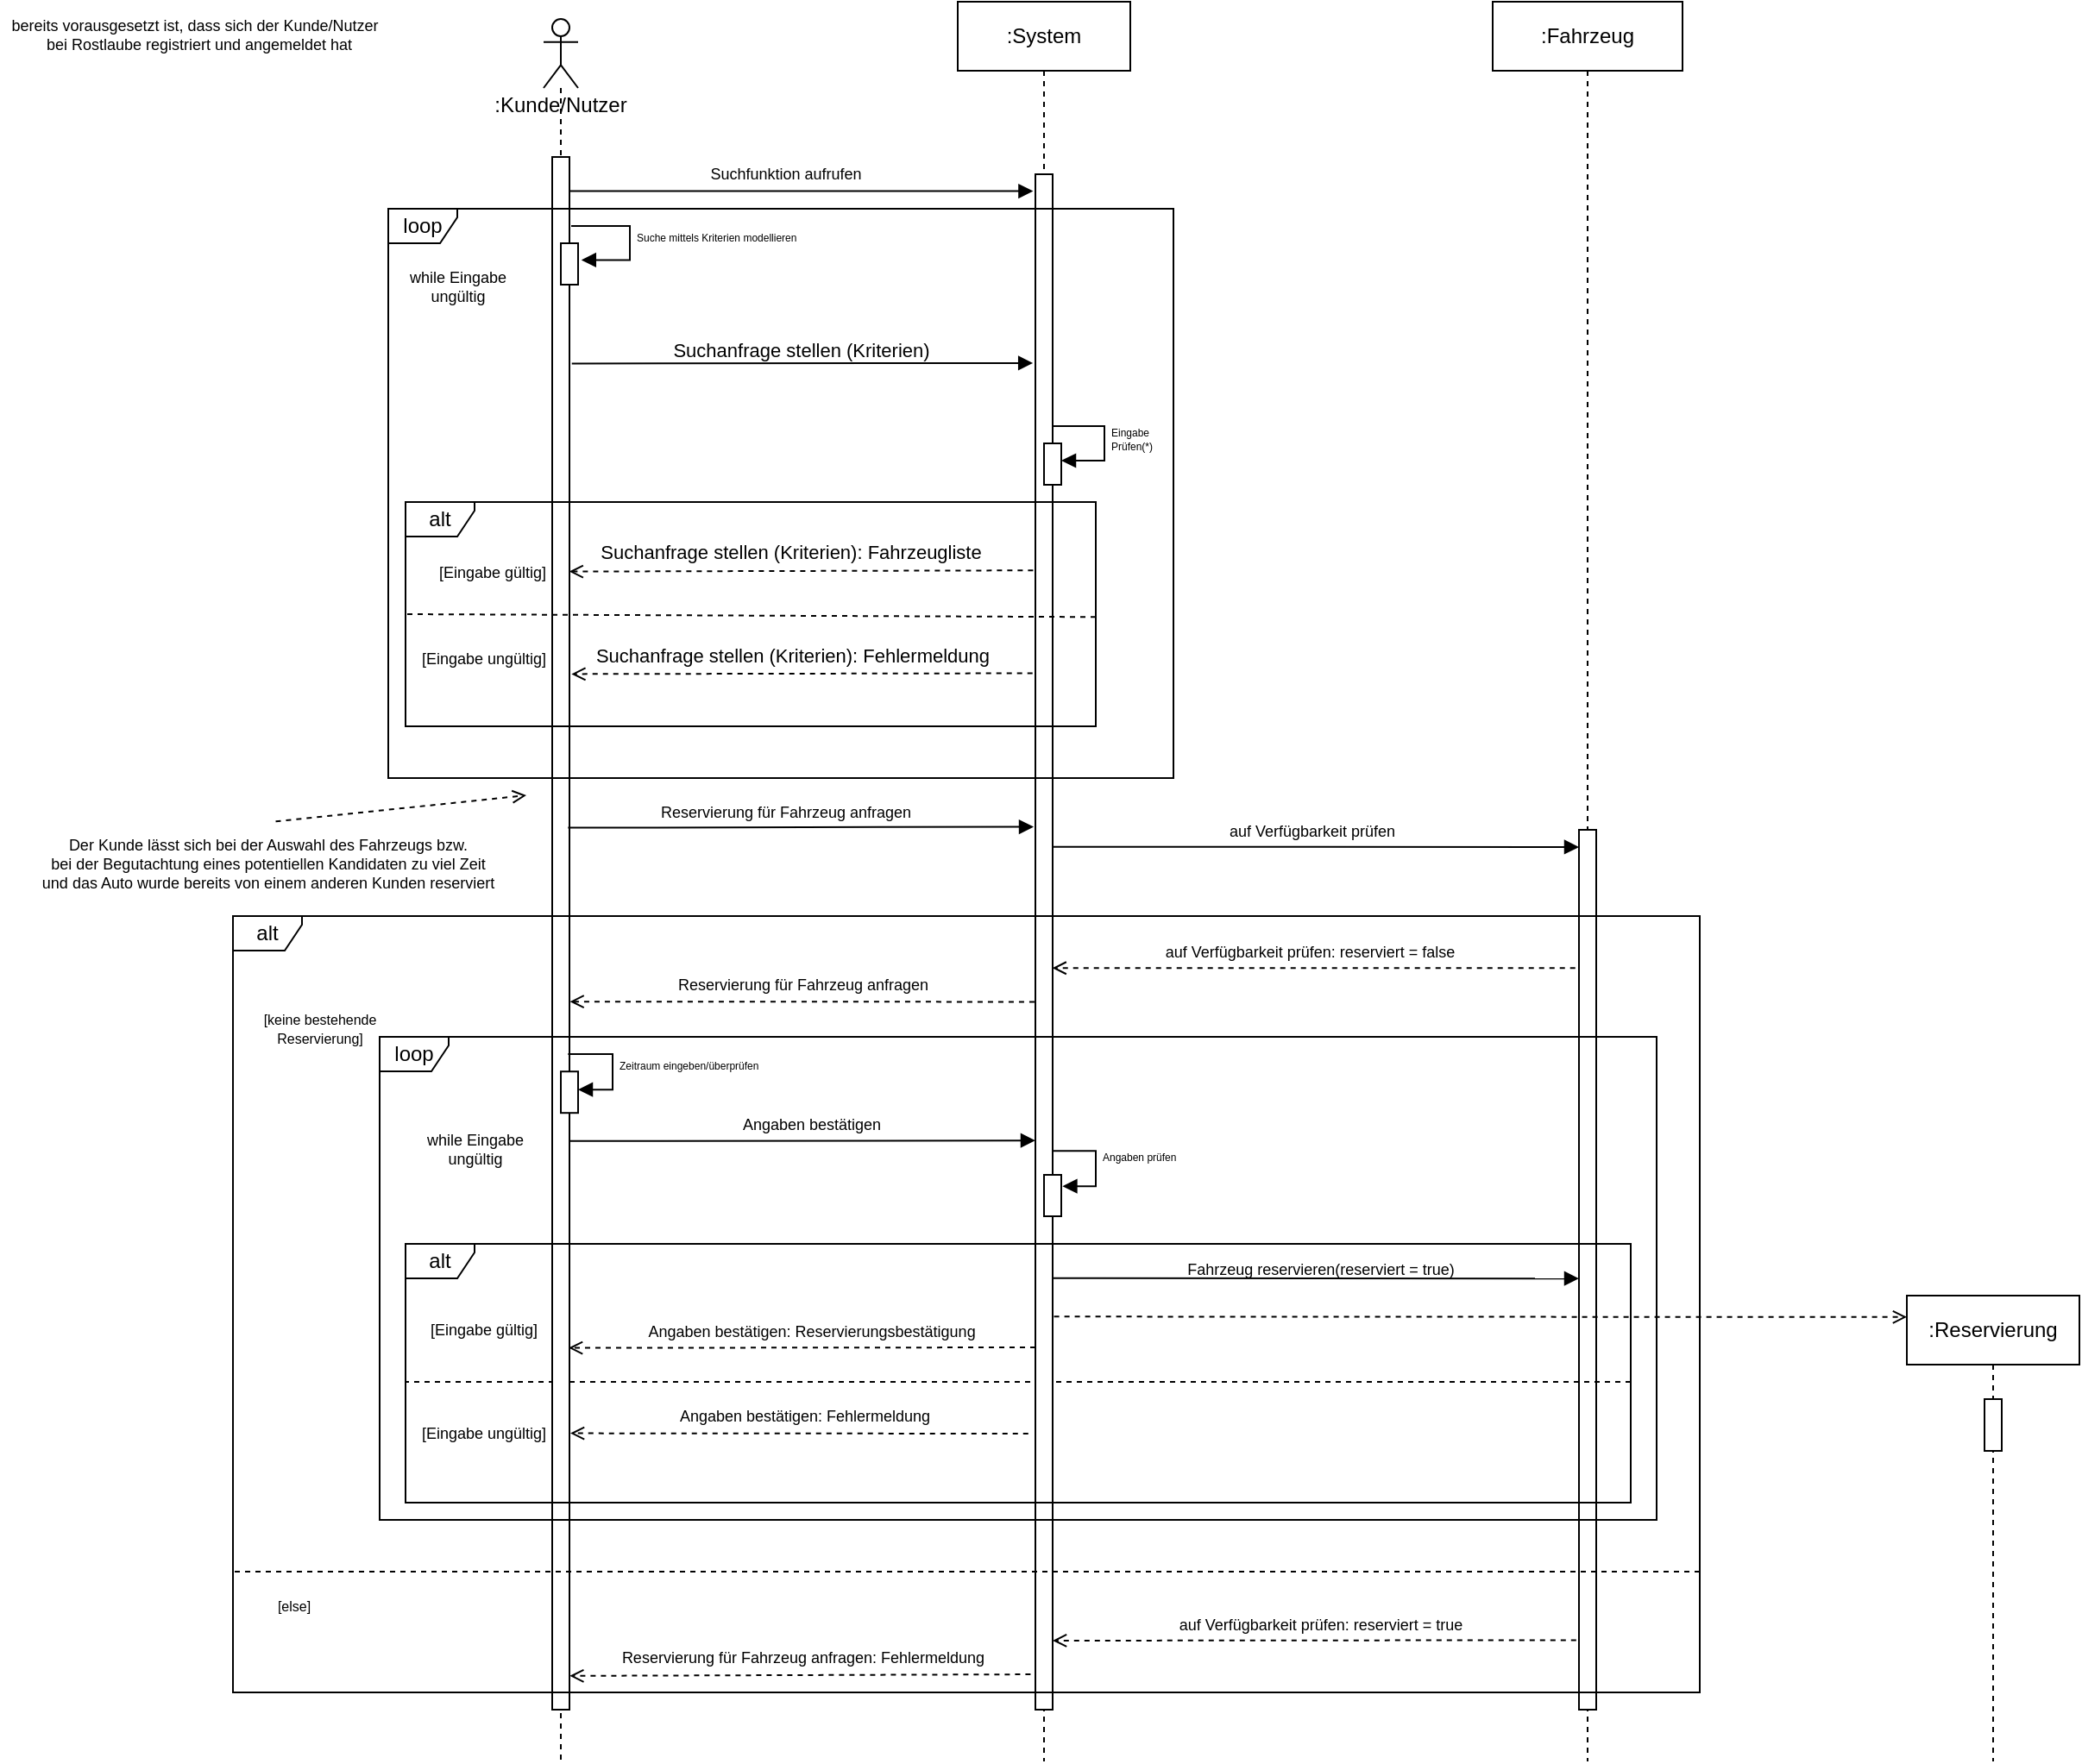 <mxfile>
    <diagram id="0IFXXbWP128ZJu1d8PQr" name="Page-1">
        <mxGraphModel dx="1175" dy="560" grid="1" gridSize="10" guides="1" tooltips="1" connect="1" arrows="1" fold="1" page="1" pageScale="1" pageWidth="850" pageHeight="1100" math="0" shadow="0">
            <root>
                <mxCell id="0"/>
                <mxCell id="1" parent="0"/>
                <mxCell id="77" value=":Fahrzeug" style="shape=umlLifeline;perimeter=lifelinePerimeter;whiteSpace=wrap;html=1;container=1;collapsible=0;recursiveResize=0;outlineConnect=0;" parent="1" vertex="1">
                    <mxGeometry x="880" y="10" width="110" height="1020" as="geometry"/>
                </mxCell>
                <mxCell id="79" value="" style="html=1;points=[];perimeter=orthogonalPerimeter;verticalAlign=bottom;" parent="77" vertex="1">
                    <mxGeometry x="50" y="480" width="10" height="510" as="geometry"/>
                </mxCell>
                <mxCell id="54" value="&lt;font style=&quot;font-size: 8px&quot;&gt;[keine bestehende &lt;br&gt;Reservierung]&lt;/font&gt;" style="text;html=1;align=center;verticalAlign=middle;resizable=0;points=[];autosize=1;strokeColor=none;fillColor=none;fontSize=9;" parent="77" vertex="1">
                    <mxGeometry x="-720" y="580" width="80" height="30" as="geometry"/>
                </mxCell>
                <mxCell id="114" value="" style="endArrow=none;dashed=1;html=1;fontSize=6;" parent="77" edge="1">
                    <mxGeometry width="50" height="50" relative="1" as="geometry">
                        <mxPoint x="80" y="800" as="sourcePoint"/>
                        <mxPoint x="-630" y="800" as="targetPoint"/>
                    </mxGeometry>
                </mxCell>
                <mxCell id="4" value=":Kunde/Nutzer&lt;br&gt;" style="shape=umlLifeline;participant=umlActor;perimeter=lifelinePerimeter;whiteSpace=wrap;html=1;container=1;collapsible=0;recursiveResize=0;verticalAlign=top;spacingTop=36;outlineConnect=0;size=40;" parent="1" vertex="1">
                    <mxGeometry x="330" y="20" width="20" height="1010" as="geometry"/>
                </mxCell>
                <mxCell id="5" value="" style="html=1;points=[];perimeter=orthogonalPerimeter;verticalAlign=bottom;" parent="4" vertex="1">
                    <mxGeometry x="5" y="80" width="10" height="900" as="geometry"/>
                </mxCell>
                <mxCell id="82" value="" style="html=1;points=[];perimeter=orthogonalPerimeter;verticalAlign=bottom;" parent="4" vertex="1">
                    <mxGeometry x="10" y="130" width="10" height="24" as="geometry"/>
                </mxCell>
                <mxCell id="58" value="&lt;div style=&quot;text-align: center&quot;&gt;Suche mittels Kriterien modellieren&lt;/div&gt;" style="edgeStyle=orthogonalEdgeStyle;html=1;align=left;spacingLeft=2;endArrow=block;rounded=0;entryX=1.189;entryY=0.404;fontSize=6;entryDx=0;entryDy=0;entryPerimeter=0;" parent="4" target="82" edge="1">
                    <mxGeometry relative="1" as="geometry">
                        <mxPoint x="16" y="120" as="sourcePoint"/>
                        <Array as="points">
                            <mxPoint x="16" y="120"/>
                            <mxPoint x="50" y="120"/>
                            <mxPoint x="50" y="140"/>
                        </Array>
                        <mxPoint x="25.0" y="140" as="targetPoint"/>
                    </mxGeometry>
                </mxCell>
                <mxCell id="95" value="" style="html=1;points=[];perimeter=orthogonalPerimeter;verticalAlign=bottom;" parent="4" vertex="1">
                    <mxGeometry x="10" y="610.1" width="10" height="24" as="geometry"/>
                </mxCell>
                <mxCell id="97" value="&lt;div style=&quot;text-align: center&quot;&gt;Zeitraum eingeben/überprüfen&lt;/div&gt;" style="edgeStyle=orthogonalEdgeStyle;html=1;align=left;spacingLeft=2;endArrow=block;rounded=0;entryX=1;entryY=0.437;fontSize=6;entryDx=0;entryDy=0;entryPerimeter=0;exitX=0.918;exitY=0.611;exitDx=0;exitDy=0;exitPerimeter=0;" parent="4" target="95" edge="1">
                    <mxGeometry relative="1" as="geometry">
                        <mxPoint x="14.18" y="600.0" as="sourcePoint"/>
                        <Array as="points">
                            <mxPoint x="40" y="600.1"/>
                            <mxPoint x="40" y="621.1"/>
                        </Array>
                        <mxPoint x="25.71" y="620.576" as="targetPoint"/>
                    </mxGeometry>
                </mxCell>
                <mxCell id="6" value=":System" style="shape=umlLifeline;perimeter=lifelinePerimeter;whiteSpace=wrap;html=1;container=1;collapsible=0;recursiveResize=0;outlineConnect=0;" parent="1" vertex="1">
                    <mxGeometry x="570" y="10" width="100" height="1020" as="geometry"/>
                </mxCell>
                <mxCell id="9" value="" style="html=1;points=[];perimeter=orthogonalPerimeter;verticalAlign=bottom;" parent="6" vertex="1">
                    <mxGeometry x="45" y="100" width="10" height="890" as="geometry"/>
                </mxCell>
                <mxCell id="7" style="edgeStyle=none;html=1;" parent="6" target="6" edge="1">
                    <mxGeometry relative="1" as="geometry">
                        <mxPoint x="49.5" y="170" as="sourcePoint"/>
                    </mxGeometry>
                </mxCell>
                <mxCell id="33" value="" style="html=1;points=[];perimeter=orthogonalPerimeter;verticalAlign=bottom;" parent="6" vertex="1">
                    <mxGeometry x="50" y="256" width="10" height="24" as="geometry"/>
                </mxCell>
                <mxCell id="34" value="&lt;font style=&quot;font-size: 6px&quot;&gt;&lt;span style=&quot;text-align: center&quot;&gt;Eingabe &lt;br&gt;Prüfen(*)&lt;/span&gt;&lt;/font&gt;" style="edgeStyle=orthogonalEdgeStyle;html=1;align=left;spacingLeft=2;endArrow=block;rounded=0;entryX=1;entryY=0;fontSize=6;" parent="6" edge="1">
                    <mxGeometry relative="1" as="geometry">
                        <mxPoint x="55" y="246" as="sourcePoint"/>
                        <Array as="points">
                            <mxPoint x="85" y="246"/>
                        </Array>
                        <mxPoint x="60" y="266" as="targetPoint"/>
                    </mxGeometry>
                </mxCell>
                <mxCell id="26" value="" style="endArrow=none;dashed=1;html=1;fontSize=6;exitX=1;exitY=0.422;exitDx=0;exitDy=0;exitPerimeter=0;" parent="6" edge="1">
                    <mxGeometry width="50" height="50" relative="1" as="geometry">
                        <mxPoint x="80" y="356.64" as="sourcePoint"/>
                        <mxPoint x="-320" y="355" as="targetPoint"/>
                    </mxGeometry>
                </mxCell>
                <mxCell id="101" value="" style="html=1;points=[];perimeter=orthogonalPerimeter;verticalAlign=bottom;" parent="6" vertex="1">
                    <mxGeometry x="50" y="680" width="10" height="24" as="geometry"/>
                </mxCell>
                <mxCell id="102" value="&lt;div style=&quot;text-align: center&quot;&gt;Angaben prüfen&lt;/div&gt;" style="edgeStyle=orthogonalEdgeStyle;html=1;align=left;spacingLeft=2;endArrow=block;rounded=0;entryX=1.189;entryY=0.404;fontSize=6;entryDx=0;entryDy=0;entryPerimeter=0;exitX=1.118;exitY=0.037;exitDx=0;exitDy=0;exitPerimeter=0;" parent="6" edge="1">
                    <mxGeometry x="-0.105" relative="1" as="geometry">
                        <mxPoint x="55.0" y="666.1" as="sourcePoint"/>
                        <Array as="points">
                            <mxPoint x="80" y="666"/>
                            <mxPoint x="80" y="687"/>
                        </Array>
                        <mxPoint x="60.71" y="686.576" as="targetPoint"/>
                        <mxPoint as="offset"/>
                    </mxGeometry>
                </mxCell>
                <mxCell id="98" value="" style="html=1;verticalAlign=bottom;endArrow=block;rounded=0;exitX=1.026;exitY=0.667;exitDx=0;exitDy=0;exitPerimeter=0;" parent="6" edge="1">
                    <mxGeometry x="-0.282" y="18" width="80" relative="1" as="geometry">
                        <mxPoint x="-224.74" y="660.4" as="sourcePoint"/>
                        <mxPoint x="45" y="660.1" as="targetPoint"/>
                        <mxPoint as="offset"/>
                    </mxGeometry>
                </mxCell>
                <mxCell id="108" value="[Eingabe gültig]" style="text;html=1;align=center;verticalAlign=middle;resizable=0;points=[];autosize=1;strokeColor=none;fillColor=none;fontSize=9;" parent="6" vertex="1">
                    <mxGeometry x="-315" y="760" width="80" height="20" as="geometry"/>
                </mxCell>
                <mxCell id="110" value="" style="endArrow=open;html=1;dashed=1;fontSize=9;endFill=0;entryX=1.051;entryY=0.822;entryDx=0;entryDy=0;entryPerimeter=0;" parent="6" target="5" edge="1">
                    <mxGeometry width="50" height="50" relative="1" as="geometry">
                        <mxPoint x="40.88" y="830" as="sourcePoint"/>
                        <mxPoint x="-219.12" y="830" as="targetPoint"/>
                    </mxGeometry>
                </mxCell>
                <mxCell id="111" value="&lt;font style=&quot;font-size: 9px&quot;&gt;Angaben bestätigen: Reservierungsbestätigung&lt;/font&gt;" style="text;html=1;align=center;verticalAlign=middle;resizable=0;points=[];autosize=1;strokeColor=none;fillColor=none;" parent="6" vertex="1">
                    <mxGeometry x="-190" y="760" width="210" height="20" as="geometry"/>
                </mxCell>
                <mxCell id="112" value="Angaben bestätigen: Fehlermeldung" style="text;html=1;align=center;verticalAlign=middle;resizable=0;points=[];autosize=1;strokeColor=none;fillColor=none;fontSize=9;" parent="6" vertex="1">
                    <mxGeometry x="-169.12" y="810" width="160" height="20" as="geometry"/>
                </mxCell>
                <mxCell id="121" value="while Eingabe&lt;br&gt;ungültig" style="text;html=1;align=center;verticalAlign=middle;resizable=0;points=[];autosize=1;strokeColor=none;fillColor=none;fontSize=9;" parent="6" vertex="1">
                    <mxGeometry x="-315" y="650" width="70" height="30" as="geometry"/>
                </mxCell>
                <mxCell id="109" value="" style="endArrow=open;html=1;dashed=1;fontSize=9;endFill=0;entryX=0.951;entryY=0.767;entryDx=0;entryDy=0;entryPerimeter=0;" parent="6" target="5" edge="1">
                    <mxGeometry width="50" height="50" relative="1" as="geometry">
                        <mxPoint x="45" y="780" as="sourcePoint"/>
                        <mxPoint x="-215" y="780" as="targetPoint"/>
                    </mxGeometry>
                </mxCell>
                <mxCell id="103" value="alt" style="shape=umlFrame;whiteSpace=wrap;html=1;width=40;height=20;" parent="6" vertex="1">
                    <mxGeometry x="-320" y="720" width="710" height="150" as="geometry"/>
                </mxCell>
                <mxCell id="120" value="loop" style="shape=umlFrame;whiteSpace=wrap;html=1;width=40;height=20;" parent="6" vertex="1">
                    <mxGeometry x="-335" y="600" width="740" height="280" as="geometry"/>
                </mxCell>
                <mxCell id="17" value="" style="html=1;verticalAlign=bottom;endArrow=block;rounded=0;exitX=0.918;exitY=0.432;exitDx=0;exitDy=0;exitPerimeter=0;entryX=-0.098;entryY=0.425;entryDx=0;entryDy=0;entryPerimeter=0;" parent="1" source="5" target="9" edge="1">
                    <mxGeometry x="-0.282" y="18" width="80" relative="1" as="geometry">
                        <mxPoint x="350" y="490" as="sourcePoint"/>
                        <mxPoint x="600" y="489" as="targetPoint"/>
                        <mxPoint as="offset"/>
                    </mxGeometry>
                </mxCell>
                <mxCell id="28" value="&lt;font style=&quot;font-size: 9px&quot;&gt;[Eingabe ungültig]&lt;/font&gt;" style="text;html=1;align=center;verticalAlign=middle;resizable=0;points=[];autosize=1;strokeColor=none;fillColor=none;" parent="1" vertex="1">
                    <mxGeometry x="250" y="380" width="90" height="20" as="geometry"/>
                </mxCell>
                <mxCell id="29" value="" style="endArrow=open;html=1;endFill=0;dashed=1;entryX=0.984;entryY=0.267;entryDx=0;entryDy=0;entryPerimeter=0;exitX=-0.131;exitY=0.258;exitDx=0;exitDy=0;exitPerimeter=0;" parent="1" source="9" target="5" edge="1">
                    <mxGeometry width="50" height="50" relative="1" as="geometry">
                        <mxPoint x="607.5" y="340" as="sourcePoint"/>
                        <mxPoint x="350" y="340" as="targetPoint"/>
                    </mxGeometry>
                </mxCell>
                <mxCell id="30" value="Suchanfrage stellen (Kriterien): Fahrzeugliste" style="edgeLabel;html=1;align=center;verticalAlign=middle;resizable=0;points=[];" parent="29" vertex="1" connectable="0">
                    <mxGeometry x="0.474" y="-4" relative="1" as="geometry">
                        <mxPoint x="57" y="-7" as="offset"/>
                    </mxGeometry>
                </mxCell>
                <mxCell id="31" value="" style="endArrow=open;html=1;endFill=0;dashed=1;entryX=1.117;entryY=0.333;entryDx=0;entryDy=0;entryPerimeter=0;exitX=-0.164;exitY=0.325;exitDx=0;exitDy=0;exitPerimeter=0;" parent="1" source="9" target="5" edge="1">
                    <mxGeometry width="50" height="50" relative="1" as="geometry">
                        <mxPoint x="610" y="400" as="sourcePoint"/>
                        <mxPoint x="350" y="400" as="targetPoint"/>
                    </mxGeometry>
                </mxCell>
                <mxCell id="32" value="Suchanfrage stellen (Kriterien): Fehlermeldung" style="edgeLabel;html=1;align=center;verticalAlign=middle;resizable=0;points=[];" parent="31" vertex="1" connectable="0">
                    <mxGeometry x="0.474" y="-4" relative="1" as="geometry">
                        <mxPoint x="57" y="-7" as="offset"/>
                    </mxGeometry>
                </mxCell>
                <mxCell id="37" value="bereits vorausgesetzt ist, dass sich der Kunde/Nutzer&amp;nbsp;&amp;nbsp;&lt;br&gt;bei Rostlaube registriert und angemeldet hat" style="text;html=1;align=center;verticalAlign=middle;resizable=0;points=[];autosize=1;strokeColor=none;fillColor=none;fontSize=9;" parent="1" vertex="1">
                    <mxGeometry x="15" y="14" width="230" height="30" as="geometry"/>
                </mxCell>
                <mxCell id="38" value="Suchfunktion aufrufen" style="text;html=1;align=center;verticalAlign=middle;resizable=0;points=[];autosize=1;strokeColor=none;fillColor=none;fontSize=9;" parent="1" vertex="1">
                    <mxGeometry x="420" y="100" width="100" height="20" as="geometry"/>
                </mxCell>
                <mxCell id="39" value="" style="endArrow=block;html=1;fontSize=9;endFill=1;exitX=1.019;exitY=0.022;exitDx=0;exitDy=0;exitPerimeter=0;entryX=-0.129;entryY=0.011;entryDx=0;entryDy=0;entryPerimeter=0;" parent="1" source="5" target="9" edge="1">
                    <mxGeometry width="50" height="50" relative="1" as="geometry">
                        <mxPoint x="350" y="110" as="sourcePoint"/>
                        <mxPoint x="600" y="120" as="targetPoint"/>
                    </mxGeometry>
                </mxCell>
                <mxCell id="44" value="Reservierung für Fahrzeug anfragen" style="text;html=1;align=center;verticalAlign=middle;resizable=0;points=[];autosize=1;strokeColor=none;fillColor=none;fontSize=9;" parent="1" vertex="1">
                    <mxGeometry x="390" y="470" width="160" height="20" as="geometry"/>
                </mxCell>
                <mxCell id="46" value="" style="endArrow=open;html=1;dashed=1;fontSize=9;endFill=0;exitX=-0.053;exitY=0.539;exitDx=0;exitDy=0;exitPerimeter=0;entryX=1.026;entryY=0.544;entryDx=0;entryDy=0;entryPerimeter=0;" parent="1" source="9" target="5" edge="1">
                    <mxGeometry width="50" height="50" relative="1" as="geometry">
                        <mxPoint x="610" y="590" as="sourcePoint"/>
                        <mxPoint x="350" y="590" as="targetPoint"/>
                    </mxGeometry>
                </mxCell>
                <mxCell id="47" value="Reservierung für Fahrzeug anfragen" style="text;html=1;align=center;verticalAlign=middle;resizable=0;points=[];autosize=1;strokeColor=none;fillColor=none;fontSize=9;" parent="1" vertex="1">
                    <mxGeometry x="400" y="570" width="160" height="20" as="geometry"/>
                </mxCell>
                <mxCell id="50" value="" style="endArrow=open;dashed=1;html=1;fontSize=9;startArrow=none;startFill=0;endFill=0;exitX=0.517;exitY=-0.121;exitDx=0;exitDy=0;exitPerimeter=0;" parent="1" source="51" edge="1">
                    <mxGeometry width="50" height="50" relative="1" as="geometry">
                        <mxPoint x="190" y="510" as="sourcePoint"/>
                        <mxPoint x="320" y="470" as="targetPoint"/>
                    </mxGeometry>
                </mxCell>
                <mxCell id="51" value="Der Kunde lässt sich bei der Auswahl des Fahrzeugs bzw.&lt;br&gt;bei der Begutachtung eines potentiellen Kandidaten zu viel Zeit&lt;br&gt;und das Auto wurde bereits von einem anderen Kunden reserviert" style="text;html=1;align=center;verticalAlign=middle;resizable=0;points=[];autosize=1;strokeColor=none;fillColor=none;fontSize=9;" parent="1" vertex="1">
                    <mxGeometry x="30" y="490" width="280" height="40" as="geometry"/>
                </mxCell>
                <mxCell id="57" value="" style="html=1;verticalAlign=bottom;endArrow=open;rounded=0;dashed=1;endFill=0;entryX=0;entryY=0.046;entryDx=0;entryDy=0;entryPerimeter=0;exitX=1.08;exitY=0.744;exitDx=0;exitDy=0;exitPerimeter=0;" parent="1" source="9" target="64" edge="1">
                    <mxGeometry x="-0.282" y="18" width="80" relative="1" as="geometry">
                        <mxPoint x="630" y="772" as="sourcePoint"/>
                        <mxPoint x="1260" y="620" as="targetPoint"/>
                        <mxPoint as="offset"/>
                    </mxGeometry>
                </mxCell>
                <mxCell id="64" value=":Reservierung" style="shape=umlLifeline;perimeter=lifelinePerimeter;whiteSpace=wrap;html=1;container=1;collapsible=0;recursiveResize=0;outlineConnect=0;" parent="1" vertex="1">
                    <mxGeometry x="1120" y="760" width="100" height="270" as="geometry"/>
                </mxCell>
                <mxCell id="65" style="edgeStyle=none;html=1;" parent="64" target="64" edge="1">
                    <mxGeometry relative="1" as="geometry">
                        <mxPoint x="49.5" y="170" as="sourcePoint"/>
                    </mxGeometry>
                </mxCell>
                <mxCell id="66" value="" style="html=1;points=[];perimeter=orthogonalPerimeter;verticalAlign=bottom;" parent="64" vertex="1">
                    <mxGeometry x="45" y="60" width="10" height="30" as="geometry"/>
                </mxCell>
                <mxCell id="86" value="&lt;font style=&quot;font-size: 9px&quot;&gt;auf Verfügbarkeit prüfen: reserviert = false&amp;nbsp;&lt;/font&gt;" style="text;html=1;align=center;verticalAlign=middle;resizable=0;points=[];autosize=1;strokeColor=none;fillColor=none;" parent="1" vertex="1">
                    <mxGeometry x="680" y="550" width="190" height="20" as="geometry"/>
                </mxCell>
                <mxCell id="118" value="&lt;font style=&quot;font-size: 9px&quot;&gt;auf Verfügbarkeit prüfen&lt;/font&gt;" style="text;html=1;align=center;verticalAlign=middle;resizable=0;points=[];autosize=1;strokeColor=none;fillColor=none;" parent="1" vertex="1">
                    <mxGeometry x="720" y="480" width="110" height="20" as="geometry"/>
                </mxCell>
                <mxCell id="119" value="while Eingabe &lt;br&gt;ungültig" style="text;html=1;align=center;verticalAlign=middle;resizable=0;points=[];autosize=1;strokeColor=none;fillColor=none;fontSize=9;" parent="1" vertex="1">
                    <mxGeometry x="245" y="160" width="70" height="30" as="geometry"/>
                </mxCell>
                <mxCell id="27" value="&lt;font style=&quot;font-size: 9px&quot;&gt;[Eingabe gültig]&lt;/font&gt;" style="text;html=1;align=center;verticalAlign=middle;resizable=0;points=[];autosize=1;strokeColor=none;fillColor=none;" parent="1" vertex="1">
                    <mxGeometry x="260" y="330" width="80" height="20" as="geometry"/>
                </mxCell>
                <mxCell id="53" value="" style="endArrow=none;dashed=1;html=1;fontSize=6;" parent="1" edge="1">
                    <mxGeometry width="50" height="50" relative="1" as="geometry">
                        <mxPoint x="1000" y="920" as="sourcePoint"/>
                        <mxPoint x="150" y="920" as="targetPoint"/>
                    </mxGeometry>
                </mxCell>
                <mxCell id="23" value="" style="endArrow=block;html=1;endFill=1;exitX=1.136;exitY=0.133;exitDx=0;exitDy=0;exitPerimeter=0;entryX=-0.14;entryY=0.123;entryDx=0;entryDy=0;entryPerimeter=0;" parent="1" source="5" target="9" edge="1">
                    <mxGeometry width="50" height="50" relative="1" as="geometry">
                        <mxPoint x="351" y="220" as="sourcePoint"/>
                        <mxPoint x="610.88" y="220" as="targetPoint"/>
                    </mxGeometry>
                </mxCell>
                <mxCell id="24" value="Suchanfrage stellen (Kriterien)" style="edgeLabel;html=1;align=center;verticalAlign=middle;resizable=0;points=[];" parent="23" vertex="1" connectable="0">
                    <mxGeometry x="0.27" relative="1" as="geometry">
                        <mxPoint x="-37" y="-8" as="offset"/>
                    </mxGeometry>
                </mxCell>
                <mxCell id="116" value="loop" style="shape=umlFrame;whiteSpace=wrap;html=1;width=40;height=20;" parent="1" vertex="1">
                    <mxGeometry x="240" y="130" width="455" height="330" as="geometry"/>
                </mxCell>
                <mxCell id="25" value="alt" style="shape=umlFrame;whiteSpace=wrap;html=1;width=40;height=20;" parent="1" vertex="1">
                    <mxGeometry x="250" y="300" width="400" height="130" as="geometry"/>
                </mxCell>
                <mxCell id="85" value="" style="html=1;verticalAlign=bottom;endArrow=open;rounded=0;dashed=1;endFill=0;entryX=0.982;entryY=0.517;entryDx=0;entryDy=0;entryPerimeter=0;exitX=-0.213;exitY=0.157;exitDx=0;exitDy=0;exitPerimeter=0;" parent="1" source="79" target="9" edge="1">
                    <mxGeometry x="-0.282" y="18" width="80" relative="1" as="geometry">
                        <mxPoint x="920" y="570" as="sourcePoint"/>
                        <mxPoint x="630" y="570" as="targetPoint"/>
                        <mxPoint as="offset"/>
                        <Array as="points"/>
                    </mxGeometry>
                </mxCell>
                <mxCell id="83" value="" style="html=1;verticalAlign=bottom;endArrow=block;rounded=0;exitX=0.954;exitY=0.438;exitDx=0;exitDy=0;exitPerimeter=0;" parent="1" source="9" edge="1">
                    <mxGeometry x="-0.282" y="18" width="80" relative="1" as="geometry">
                        <mxPoint x="630" y="500" as="sourcePoint"/>
                        <mxPoint x="930" y="500" as="targetPoint"/>
                        <mxPoint as="offset"/>
                    </mxGeometry>
                </mxCell>
                <mxCell id="49" value="Reservierung für Fahrzeug anfragen: Fehlermeldung" style="text;html=1;align=center;verticalAlign=middle;resizable=0;points=[];autosize=1;strokeColor=none;fillColor=none;fontSize=9;" parent="1" vertex="1">
                    <mxGeometry x="365" y="960" width="230" height="20" as="geometry"/>
                </mxCell>
                <mxCell id="99" value="&lt;font style=&quot;font-size: 9px&quot;&gt;Angaben bestätigen&lt;/font&gt;" style="text;html=1;align=center;verticalAlign=middle;resizable=0;points=[];autosize=1;strokeColor=none;fillColor=none;container=0;" parent="1" vertex="1">
                    <mxGeometry x="435" y="650.1" width="100" height="20" as="geometry"/>
                </mxCell>
                <mxCell id="124" value="Fahrzeug reservieren(reserviert = true)" style="text;html=1;align=center;verticalAlign=middle;resizable=0;points=[];autosize=1;strokeColor=none;fillColor=none;fontSize=9;" parent="1" vertex="1">
                    <mxGeometry x="695" y="735" width="170" height="20" as="geometry"/>
                </mxCell>
                <mxCell id="123" value="" style="html=1;verticalAlign=bottom;endArrow=block;rounded=0;exitX=0.95;exitY=0.719;exitDx=0;exitDy=0;exitPerimeter=0;entryX=0;entryY=0.51;entryDx=0;entryDy=0;entryPerimeter=0;" parent="1" source="9" target="79" edge="1">
                    <mxGeometry x="-0.282" y="18" width="80" relative="1" as="geometry">
                        <mxPoint x="640" y="750" as="sourcePoint"/>
                        <mxPoint x="920" y="750" as="targetPoint"/>
                        <mxPoint as="offset"/>
                    </mxGeometry>
                </mxCell>
                <mxCell id="48" value="" style="endArrow=open;html=1;dashed=1;fontSize=9;endFill=0;entryX=1.023;entryY=0.47;entryDx=0;entryDy=0;entryPerimeter=0;exitX=-0.28;exitY=0.977;exitDx=0;exitDy=0;exitPerimeter=0;" parent="1" source="9" edge="1">
                    <mxGeometry width="50" height="50" relative="1" as="geometry">
                        <mxPoint x="610" y="980" as="sourcePoint"/>
                        <mxPoint x="345.14" y="980.42" as="targetPoint"/>
                    </mxGeometry>
                </mxCell>
                <mxCell id="87" value="" style="html=1;verticalAlign=bottom;endArrow=open;rounded=0;exitX=-0.16;exitY=0.921;exitDx=0;exitDy=0;exitPerimeter=0;entryX=1.087;entryY=0.505;entryDx=0;entryDy=0;entryPerimeter=0;dashed=1;endFill=0;" parent="1" source="79" edge="1">
                    <mxGeometry x="-0.282" y="18" width="80" relative="1" as="geometry">
                        <mxPoint x="923.41" y="960.355" as="sourcePoint"/>
                        <mxPoint x="625.0" y="959.999" as="targetPoint"/>
                        <mxPoint as="offset"/>
                    </mxGeometry>
                </mxCell>
                <mxCell id="88" value="&lt;font style=&quot;font-size: 9px&quot;&gt;auf Verfügbarkeit prüfen: reserviert = true&lt;/font&gt;" style="text;html=1;align=center;verticalAlign=middle;resizable=0;points=[];autosize=1;strokeColor=none;fillColor=none;" parent="1" vertex="1">
                    <mxGeometry x="690" y="940" width="180" height="20" as="geometry"/>
                </mxCell>
                <mxCell id="55" value="[else]" style="text;html=1;align=center;verticalAlign=middle;resizable=0;points=[];autosize=1;strokeColor=none;fillColor=none;fontSize=8;" parent="1" vertex="1">
                    <mxGeometry x="170" y="930" width="30" height="20" as="geometry"/>
                </mxCell>
                <mxCell id="96" value="alt" style="shape=umlFrame;whiteSpace=wrap;html=1;width=40;height=20;" parent="1" vertex="1">
                    <mxGeometry x="150" y="540" width="850" height="450" as="geometry"/>
                </mxCell>
                <mxCell id="113" value="[Eingabe ungültig]" style="text;html=1;align=center;verticalAlign=middle;resizable=0;points=[];autosize=1;strokeColor=none;fillColor=none;fontSize=9;" parent="1" vertex="1">
                    <mxGeometry x="250" y="830" width="90" height="20" as="geometry"/>
                </mxCell>
            </root>
        </mxGraphModel>
    </diagram>
</mxfile>